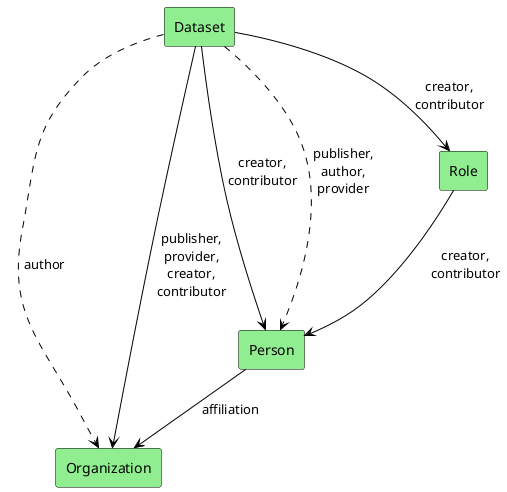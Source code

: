 @startuml

!define Class agent
!define Property usecase

skinparam Property {
BackgroundColor LightBlue
BorderColor Black
  ArrowColor Black
  linetype Ortho
}

skinparam Class {
BackgroundColor LightGreen
BorderColor Black
ArrowColor Black
linetype Ortho
}

Class Dataset
Class Organization
Class Person
Class Role


Dataset ..> Organization : "author"
Dataset --> Organization : "publisher,\nprovider,\ncreator,\ncontributor"

Dataset --> Person : "creator,\ncontributor"
Dataset --> Role : "creator,\ncontributor"
Role --> Person : "creator,\ncontributor"
Dataset ..> Person : "publisher,\nauthor,\nprovider"

Person --> Organization: "affiliation"



@enduml
